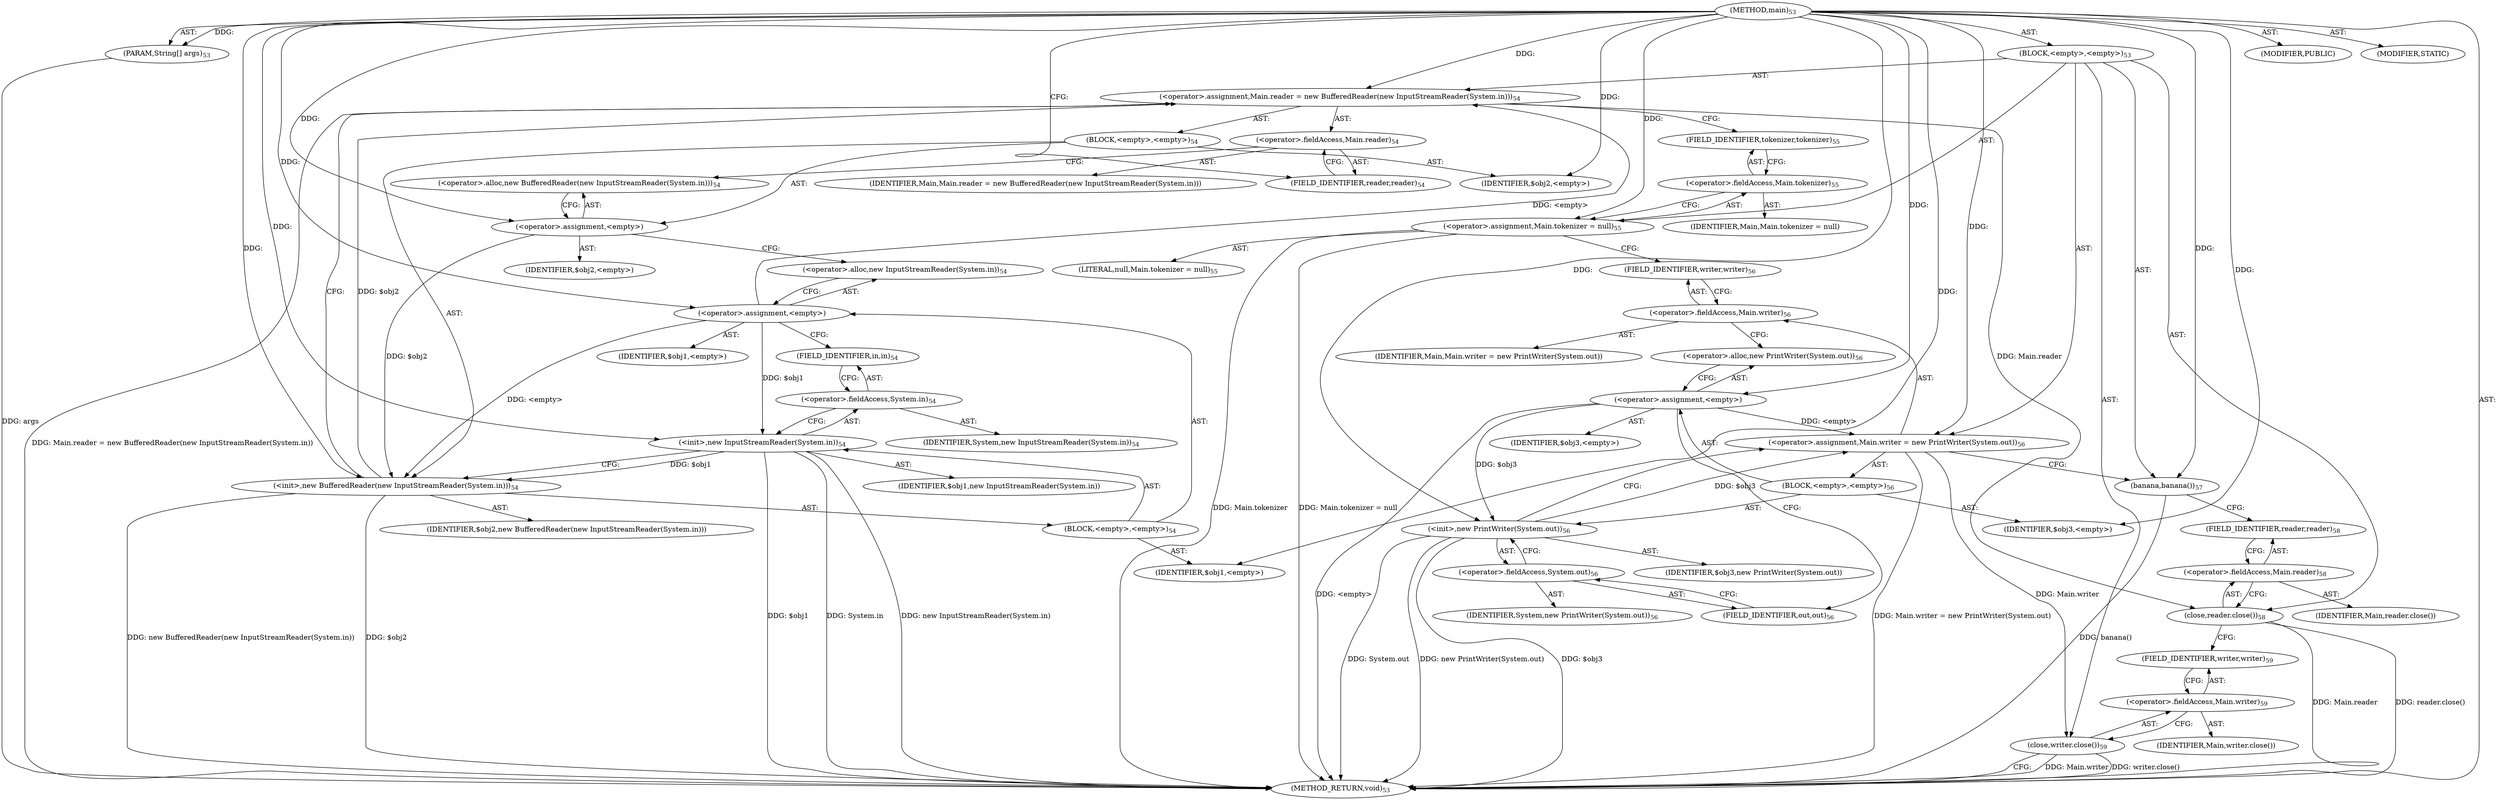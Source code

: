 digraph "main" {  
"184" [label = <(METHOD,main)<SUB>53</SUB>> ]
"185" [label = <(PARAM,String[] args)<SUB>53</SUB>> ]
"186" [label = <(BLOCK,&lt;empty&gt;,&lt;empty&gt;)<SUB>53</SUB>> ]
"187" [label = <(&lt;operator&gt;.assignment,Main.reader = new BufferedReader(new InputStreamReader(System.in)))<SUB>54</SUB>> ]
"188" [label = <(&lt;operator&gt;.fieldAccess,Main.reader)<SUB>54</SUB>> ]
"189" [label = <(IDENTIFIER,Main,Main.reader = new BufferedReader(new InputStreamReader(System.in)))> ]
"190" [label = <(FIELD_IDENTIFIER,reader,reader)<SUB>54</SUB>> ]
"191" [label = <(BLOCK,&lt;empty&gt;,&lt;empty&gt;)<SUB>54</SUB>> ]
"192" [label = <(&lt;operator&gt;.assignment,&lt;empty&gt;)> ]
"193" [label = <(IDENTIFIER,$obj2,&lt;empty&gt;)> ]
"194" [label = <(&lt;operator&gt;.alloc,new BufferedReader(new InputStreamReader(System.in)))<SUB>54</SUB>> ]
"195" [label = <(&lt;init&gt;,new BufferedReader(new InputStreamReader(System.in)))<SUB>54</SUB>> ]
"196" [label = <(IDENTIFIER,$obj2,new BufferedReader(new InputStreamReader(System.in)))> ]
"197" [label = <(BLOCK,&lt;empty&gt;,&lt;empty&gt;)<SUB>54</SUB>> ]
"198" [label = <(&lt;operator&gt;.assignment,&lt;empty&gt;)> ]
"199" [label = <(IDENTIFIER,$obj1,&lt;empty&gt;)> ]
"200" [label = <(&lt;operator&gt;.alloc,new InputStreamReader(System.in))<SUB>54</SUB>> ]
"201" [label = <(&lt;init&gt;,new InputStreamReader(System.in))<SUB>54</SUB>> ]
"202" [label = <(IDENTIFIER,$obj1,new InputStreamReader(System.in))> ]
"203" [label = <(&lt;operator&gt;.fieldAccess,System.in)<SUB>54</SUB>> ]
"204" [label = <(IDENTIFIER,System,new InputStreamReader(System.in))<SUB>54</SUB>> ]
"205" [label = <(FIELD_IDENTIFIER,in,in)<SUB>54</SUB>> ]
"206" [label = <(IDENTIFIER,$obj1,&lt;empty&gt;)> ]
"207" [label = <(IDENTIFIER,$obj2,&lt;empty&gt;)> ]
"208" [label = <(&lt;operator&gt;.assignment,Main.tokenizer = null)<SUB>55</SUB>> ]
"209" [label = <(&lt;operator&gt;.fieldAccess,Main.tokenizer)<SUB>55</SUB>> ]
"210" [label = <(IDENTIFIER,Main,Main.tokenizer = null)> ]
"211" [label = <(FIELD_IDENTIFIER,tokenizer,tokenizer)<SUB>55</SUB>> ]
"212" [label = <(LITERAL,null,Main.tokenizer = null)<SUB>55</SUB>> ]
"213" [label = <(&lt;operator&gt;.assignment,Main.writer = new PrintWriter(System.out))<SUB>56</SUB>> ]
"214" [label = <(&lt;operator&gt;.fieldAccess,Main.writer)<SUB>56</SUB>> ]
"215" [label = <(IDENTIFIER,Main,Main.writer = new PrintWriter(System.out))> ]
"216" [label = <(FIELD_IDENTIFIER,writer,writer)<SUB>56</SUB>> ]
"217" [label = <(BLOCK,&lt;empty&gt;,&lt;empty&gt;)<SUB>56</SUB>> ]
"218" [label = <(&lt;operator&gt;.assignment,&lt;empty&gt;)> ]
"219" [label = <(IDENTIFIER,$obj3,&lt;empty&gt;)> ]
"220" [label = <(&lt;operator&gt;.alloc,new PrintWriter(System.out))<SUB>56</SUB>> ]
"221" [label = <(&lt;init&gt;,new PrintWriter(System.out))<SUB>56</SUB>> ]
"222" [label = <(IDENTIFIER,$obj3,new PrintWriter(System.out))> ]
"223" [label = <(&lt;operator&gt;.fieldAccess,System.out)<SUB>56</SUB>> ]
"224" [label = <(IDENTIFIER,System,new PrintWriter(System.out))<SUB>56</SUB>> ]
"225" [label = <(FIELD_IDENTIFIER,out,out)<SUB>56</SUB>> ]
"226" [label = <(IDENTIFIER,$obj3,&lt;empty&gt;)> ]
"227" [label = <(banana,banana())<SUB>57</SUB>> ]
"228" [label = <(close,reader.close())<SUB>58</SUB>> ]
"229" [label = <(&lt;operator&gt;.fieldAccess,Main.reader)<SUB>58</SUB>> ]
"230" [label = <(IDENTIFIER,Main,reader.close())> ]
"231" [label = <(FIELD_IDENTIFIER,reader,reader)<SUB>58</SUB>> ]
"232" [label = <(close,writer.close())<SUB>59</SUB>> ]
"233" [label = <(&lt;operator&gt;.fieldAccess,Main.writer)<SUB>59</SUB>> ]
"234" [label = <(IDENTIFIER,Main,writer.close())> ]
"235" [label = <(FIELD_IDENTIFIER,writer,writer)<SUB>59</SUB>> ]
"236" [label = <(MODIFIER,PUBLIC)> ]
"237" [label = <(MODIFIER,STATIC)> ]
"238" [label = <(METHOD_RETURN,void)<SUB>53</SUB>> ]
  "184" -> "185"  [ label = "AST: "] 
  "184" -> "186"  [ label = "AST: "] 
  "184" -> "236"  [ label = "AST: "] 
  "184" -> "237"  [ label = "AST: "] 
  "184" -> "238"  [ label = "AST: "] 
  "186" -> "187"  [ label = "AST: "] 
  "186" -> "208"  [ label = "AST: "] 
  "186" -> "213"  [ label = "AST: "] 
  "186" -> "227"  [ label = "AST: "] 
  "186" -> "228"  [ label = "AST: "] 
  "186" -> "232"  [ label = "AST: "] 
  "187" -> "188"  [ label = "AST: "] 
  "187" -> "191"  [ label = "AST: "] 
  "188" -> "189"  [ label = "AST: "] 
  "188" -> "190"  [ label = "AST: "] 
  "191" -> "192"  [ label = "AST: "] 
  "191" -> "195"  [ label = "AST: "] 
  "191" -> "207"  [ label = "AST: "] 
  "192" -> "193"  [ label = "AST: "] 
  "192" -> "194"  [ label = "AST: "] 
  "195" -> "196"  [ label = "AST: "] 
  "195" -> "197"  [ label = "AST: "] 
  "197" -> "198"  [ label = "AST: "] 
  "197" -> "201"  [ label = "AST: "] 
  "197" -> "206"  [ label = "AST: "] 
  "198" -> "199"  [ label = "AST: "] 
  "198" -> "200"  [ label = "AST: "] 
  "201" -> "202"  [ label = "AST: "] 
  "201" -> "203"  [ label = "AST: "] 
  "203" -> "204"  [ label = "AST: "] 
  "203" -> "205"  [ label = "AST: "] 
  "208" -> "209"  [ label = "AST: "] 
  "208" -> "212"  [ label = "AST: "] 
  "209" -> "210"  [ label = "AST: "] 
  "209" -> "211"  [ label = "AST: "] 
  "213" -> "214"  [ label = "AST: "] 
  "213" -> "217"  [ label = "AST: "] 
  "214" -> "215"  [ label = "AST: "] 
  "214" -> "216"  [ label = "AST: "] 
  "217" -> "218"  [ label = "AST: "] 
  "217" -> "221"  [ label = "AST: "] 
  "217" -> "226"  [ label = "AST: "] 
  "218" -> "219"  [ label = "AST: "] 
  "218" -> "220"  [ label = "AST: "] 
  "221" -> "222"  [ label = "AST: "] 
  "221" -> "223"  [ label = "AST: "] 
  "223" -> "224"  [ label = "AST: "] 
  "223" -> "225"  [ label = "AST: "] 
  "228" -> "229"  [ label = "AST: "] 
  "229" -> "230"  [ label = "AST: "] 
  "229" -> "231"  [ label = "AST: "] 
  "232" -> "233"  [ label = "AST: "] 
  "233" -> "234"  [ label = "AST: "] 
  "233" -> "235"  [ label = "AST: "] 
  "187" -> "211"  [ label = "CFG: "] 
  "208" -> "216"  [ label = "CFG: "] 
  "213" -> "227"  [ label = "CFG: "] 
  "227" -> "231"  [ label = "CFG: "] 
  "228" -> "235"  [ label = "CFG: "] 
  "232" -> "238"  [ label = "CFG: "] 
  "188" -> "194"  [ label = "CFG: "] 
  "209" -> "208"  [ label = "CFG: "] 
  "214" -> "220"  [ label = "CFG: "] 
  "229" -> "228"  [ label = "CFG: "] 
  "233" -> "232"  [ label = "CFG: "] 
  "190" -> "188"  [ label = "CFG: "] 
  "192" -> "200"  [ label = "CFG: "] 
  "195" -> "187"  [ label = "CFG: "] 
  "211" -> "209"  [ label = "CFG: "] 
  "216" -> "214"  [ label = "CFG: "] 
  "218" -> "225"  [ label = "CFG: "] 
  "221" -> "213"  [ label = "CFG: "] 
  "231" -> "229"  [ label = "CFG: "] 
  "235" -> "233"  [ label = "CFG: "] 
  "194" -> "192"  [ label = "CFG: "] 
  "220" -> "218"  [ label = "CFG: "] 
  "223" -> "221"  [ label = "CFG: "] 
  "198" -> "205"  [ label = "CFG: "] 
  "201" -> "195"  [ label = "CFG: "] 
  "225" -> "223"  [ label = "CFG: "] 
  "200" -> "198"  [ label = "CFG: "] 
  "203" -> "201"  [ label = "CFG: "] 
  "205" -> "203"  [ label = "CFG: "] 
  "184" -> "190"  [ label = "CFG: "] 
  "185" -> "238"  [ label = "DDG: args"] 
  "195" -> "238"  [ label = "DDG: $obj2"] 
  "201" -> "238"  [ label = "DDG: $obj1"] 
  "201" -> "238"  [ label = "DDG: System.in"] 
  "201" -> "238"  [ label = "DDG: new InputStreamReader(System.in)"] 
  "195" -> "238"  [ label = "DDG: new BufferedReader(new InputStreamReader(System.in))"] 
  "187" -> "238"  [ label = "DDG: Main.reader = new BufferedReader(new InputStreamReader(System.in))"] 
  "208" -> "238"  [ label = "DDG: Main.tokenizer"] 
  "208" -> "238"  [ label = "DDG: Main.tokenizer = null"] 
  "218" -> "238"  [ label = "DDG: &lt;empty&gt;"] 
  "221" -> "238"  [ label = "DDG: $obj3"] 
  "221" -> "238"  [ label = "DDG: System.out"] 
  "221" -> "238"  [ label = "DDG: new PrintWriter(System.out)"] 
  "213" -> "238"  [ label = "DDG: Main.writer = new PrintWriter(System.out)"] 
  "227" -> "238"  [ label = "DDG: banana()"] 
  "228" -> "238"  [ label = "DDG: Main.reader"] 
  "228" -> "238"  [ label = "DDG: reader.close()"] 
  "232" -> "238"  [ label = "DDG: Main.writer"] 
  "232" -> "238"  [ label = "DDG: writer.close()"] 
  "184" -> "185"  [ label = "DDG: "] 
  "198" -> "187"  [ label = "DDG: &lt;empty&gt;"] 
  "195" -> "187"  [ label = "DDG: $obj2"] 
  "184" -> "187"  [ label = "DDG: "] 
  "184" -> "208"  [ label = "DDG: "] 
  "218" -> "213"  [ label = "DDG: &lt;empty&gt;"] 
  "221" -> "213"  [ label = "DDG: $obj3"] 
  "184" -> "213"  [ label = "DDG: "] 
  "184" -> "227"  [ label = "DDG: "] 
  "187" -> "228"  [ label = "DDG: Main.reader"] 
  "213" -> "232"  [ label = "DDG: Main.writer"] 
  "184" -> "192"  [ label = "DDG: "] 
  "184" -> "207"  [ label = "DDG: "] 
  "184" -> "218"  [ label = "DDG: "] 
  "184" -> "226"  [ label = "DDG: "] 
  "192" -> "195"  [ label = "DDG: $obj2"] 
  "184" -> "195"  [ label = "DDG: "] 
  "198" -> "195"  [ label = "DDG: &lt;empty&gt;"] 
  "201" -> "195"  [ label = "DDG: $obj1"] 
  "218" -> "221"  [ label = "DDG: $obj3"] 
  "184" -> "221"  [ label = "DDG: "] 
  "184" -> "198"  [ label = "DDG: "] 
  "184" -> "206"  [ label = "DDG: "] 
  "198" -> "201"  [ label = "DDG: $obj1"] 
  "184" -> "201"  [ label = "DDG: "] 
}
